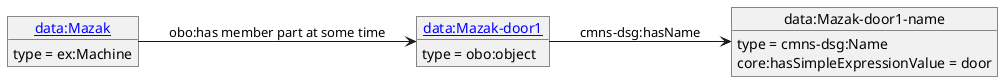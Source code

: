 @startuml
skinparam linetype polyline
left to right direction
object "[[./Mazak-door1.html data:Mazak-door1]]" as o1 {
 type = obo:object
 }
object "data:Mazak-door1-name" as o2 {
 type = cmns-dsg:Name
 }
object "[[./Mazak.html data:Mazak]]" as o3 {
 type = ex:Machine
 }
o1 --> o2 : cmns-dsg:hasName
o2 : core:hasSimpleExpressionValue = door
o3 --> o1 : obo:has member part at some time
@enduml
